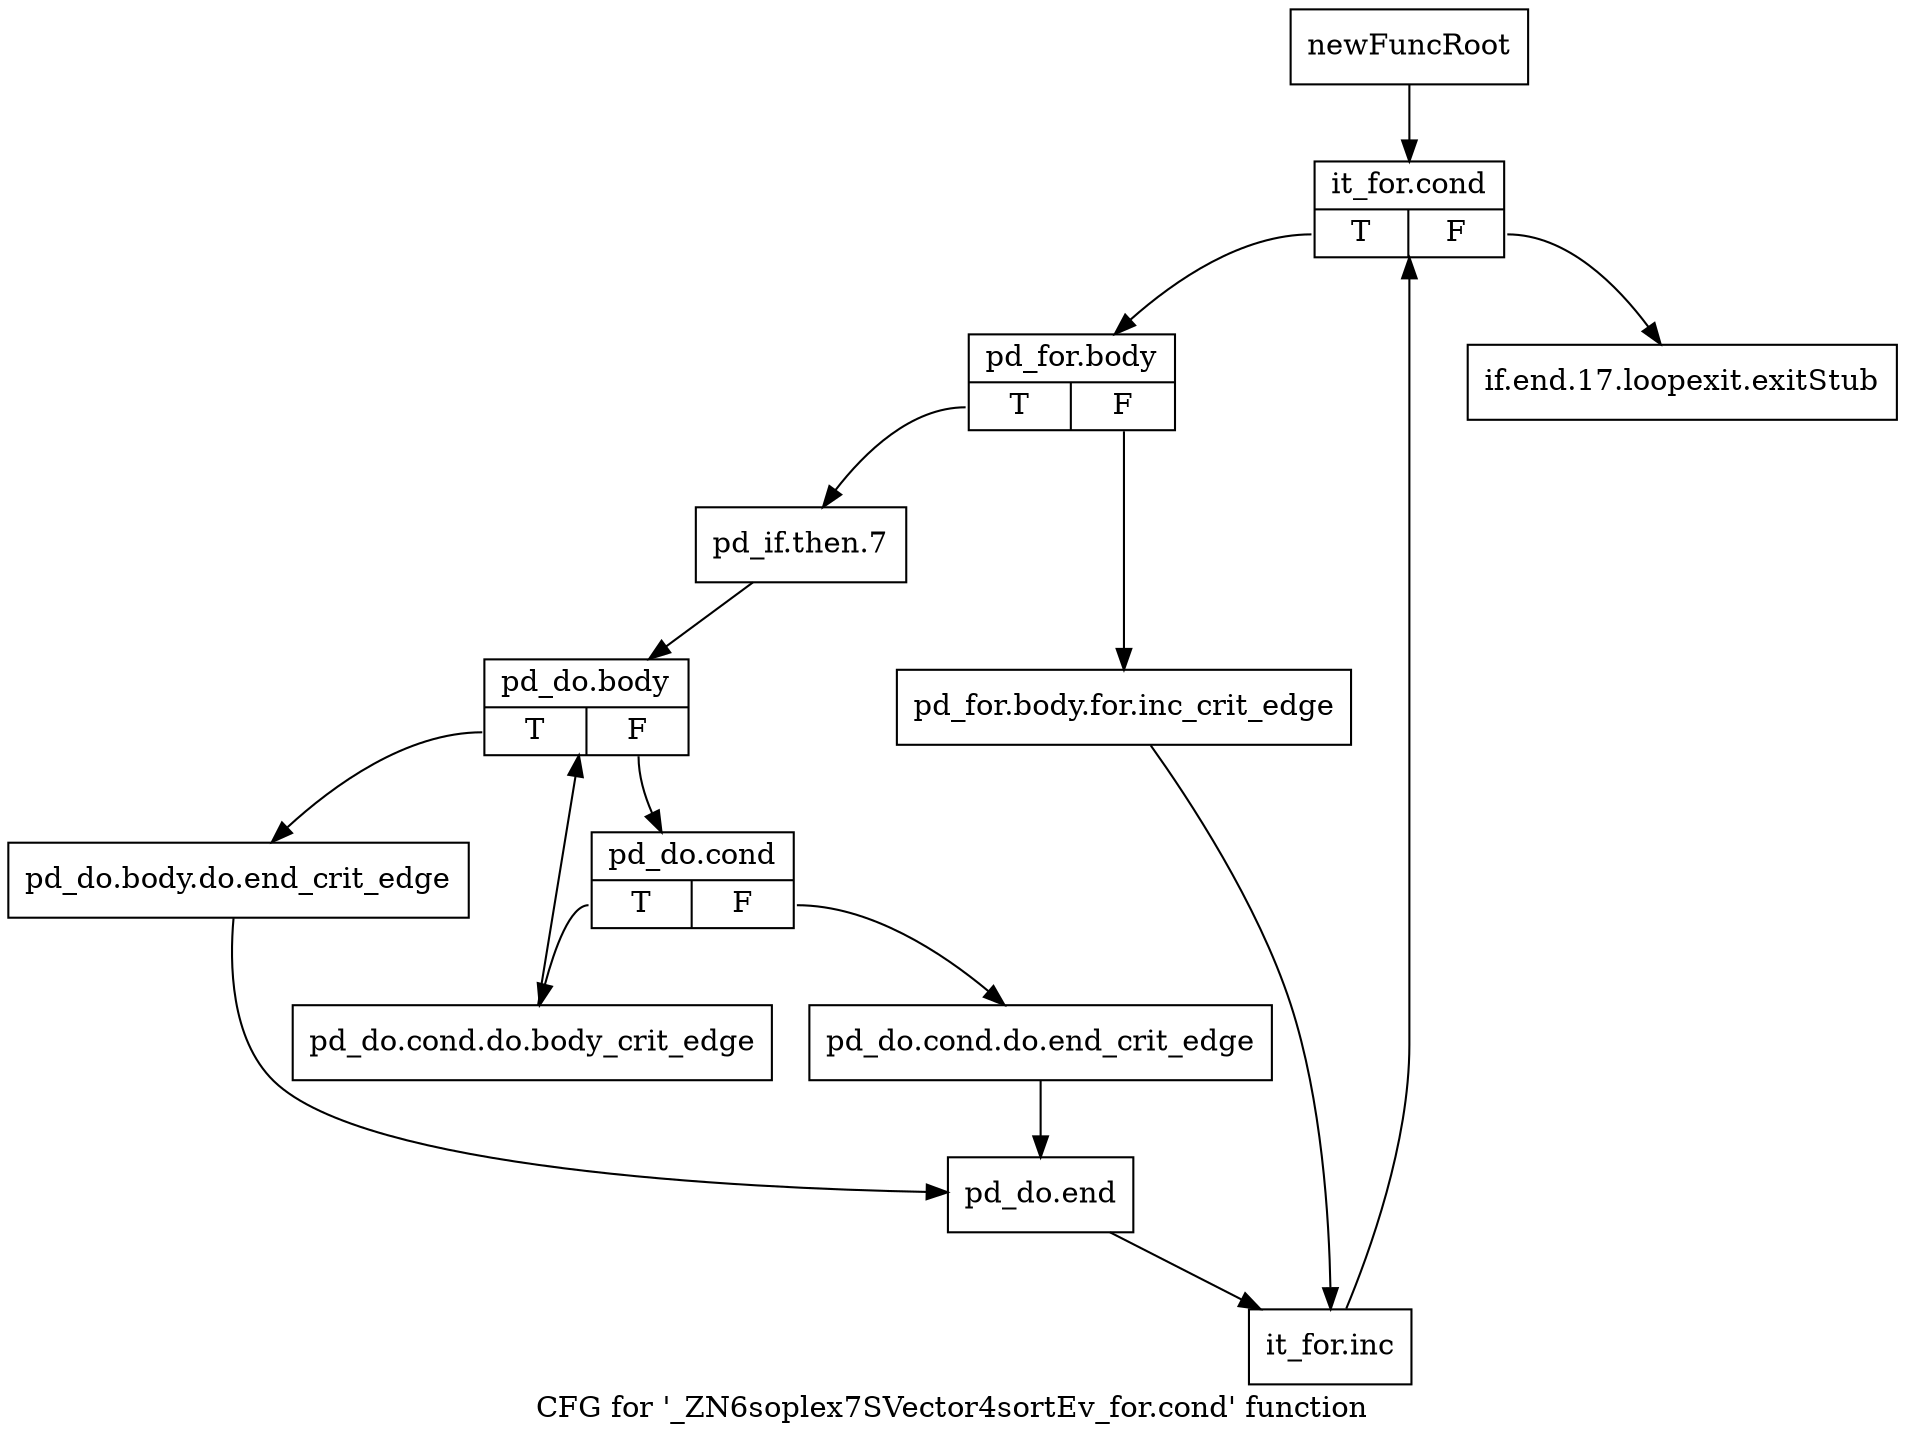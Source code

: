 digraph "CFG for '_ZN6soplex7SVector4sortEv_for.cond' function" {
	label="CFG for '_ZN6soplex7SVector4sortEv_for.cond' function";

	Node0x2f981c0 [shape=record,label="{newFuncRoot}"];
	Node0x2f981c0 -> Node0x2f98260;
	Node0x2f98210 [shape=record,label="{if.end.17.loopexit.exitStub}"];
	Node0x2f98260 [shape=record,label="{it_for.cond|{<s0>T|<s1>F}}"];
	Node0x2f98260:s0 -> Node0x2f982b0;
	Node0x2f98260:s1 -> Node0x2f98210;
	Node0x2f982b0 [shape=record,label="{pd_for.body|{<s0>T|<s1>F}}"];
	Node0x2f982b0:s0 -> Node0x2f98350;
	Node0x2f982b0:s1 -> Node0x2f98300;
	Node0x2f98300 [shape=record,label="{pd_for.body.for.inc_crit_edge}"];
	Node0x2f98300 -> Node0x2f98580;
	Node0x2f98350 [shape=record,label="{pd_if.then.7}"];
	Node0x2f98350 -> Node0x2f983a0;
	Node0x2f983a0 [shape=record,label="{pd_do.body|{<s0>T|<s1>F}}"];
	Node0x2f983a0:s0 -> Node0x2f984e0;
	Node0x2f983a0:s1 -> Node0x2f983f0;
	Node0x2f983f0 [shape=record,label="{pd_do.cond|{<s0>T|<s1>F}}"];
	Node0x2f983f0:s0 -> Node0x2f98490;
	Node0x2f983f0:s1 -> Node0x2f98440;
	Node0x2f98440 [shape=record,label="{pd_do.cond.do.end_crit_edge}"];
	Node0x2f98440 -> Node0x2f98530;
	Node0x2f98490 [shape=record,label="{pd_do.cond.do.body_crit_edge}"];
	Node0x2f98490 -> Node0x2f983a0;
	Node0x2f984e0 [shape=record,label="{pd_do.body.do.end_crit_edge}"];
	Node0x2f984e0 -> Node0x2f98530;
	Node0x2f98530 [shape=record,label="{pd_do.end}"];
	Node0x2f98530 -> Node0x2f98580;
	Node0x2f98580 [shape=record,label="{it_for.inc}"];
	Node0x2f98580 -> Node0x2f98260;
}
